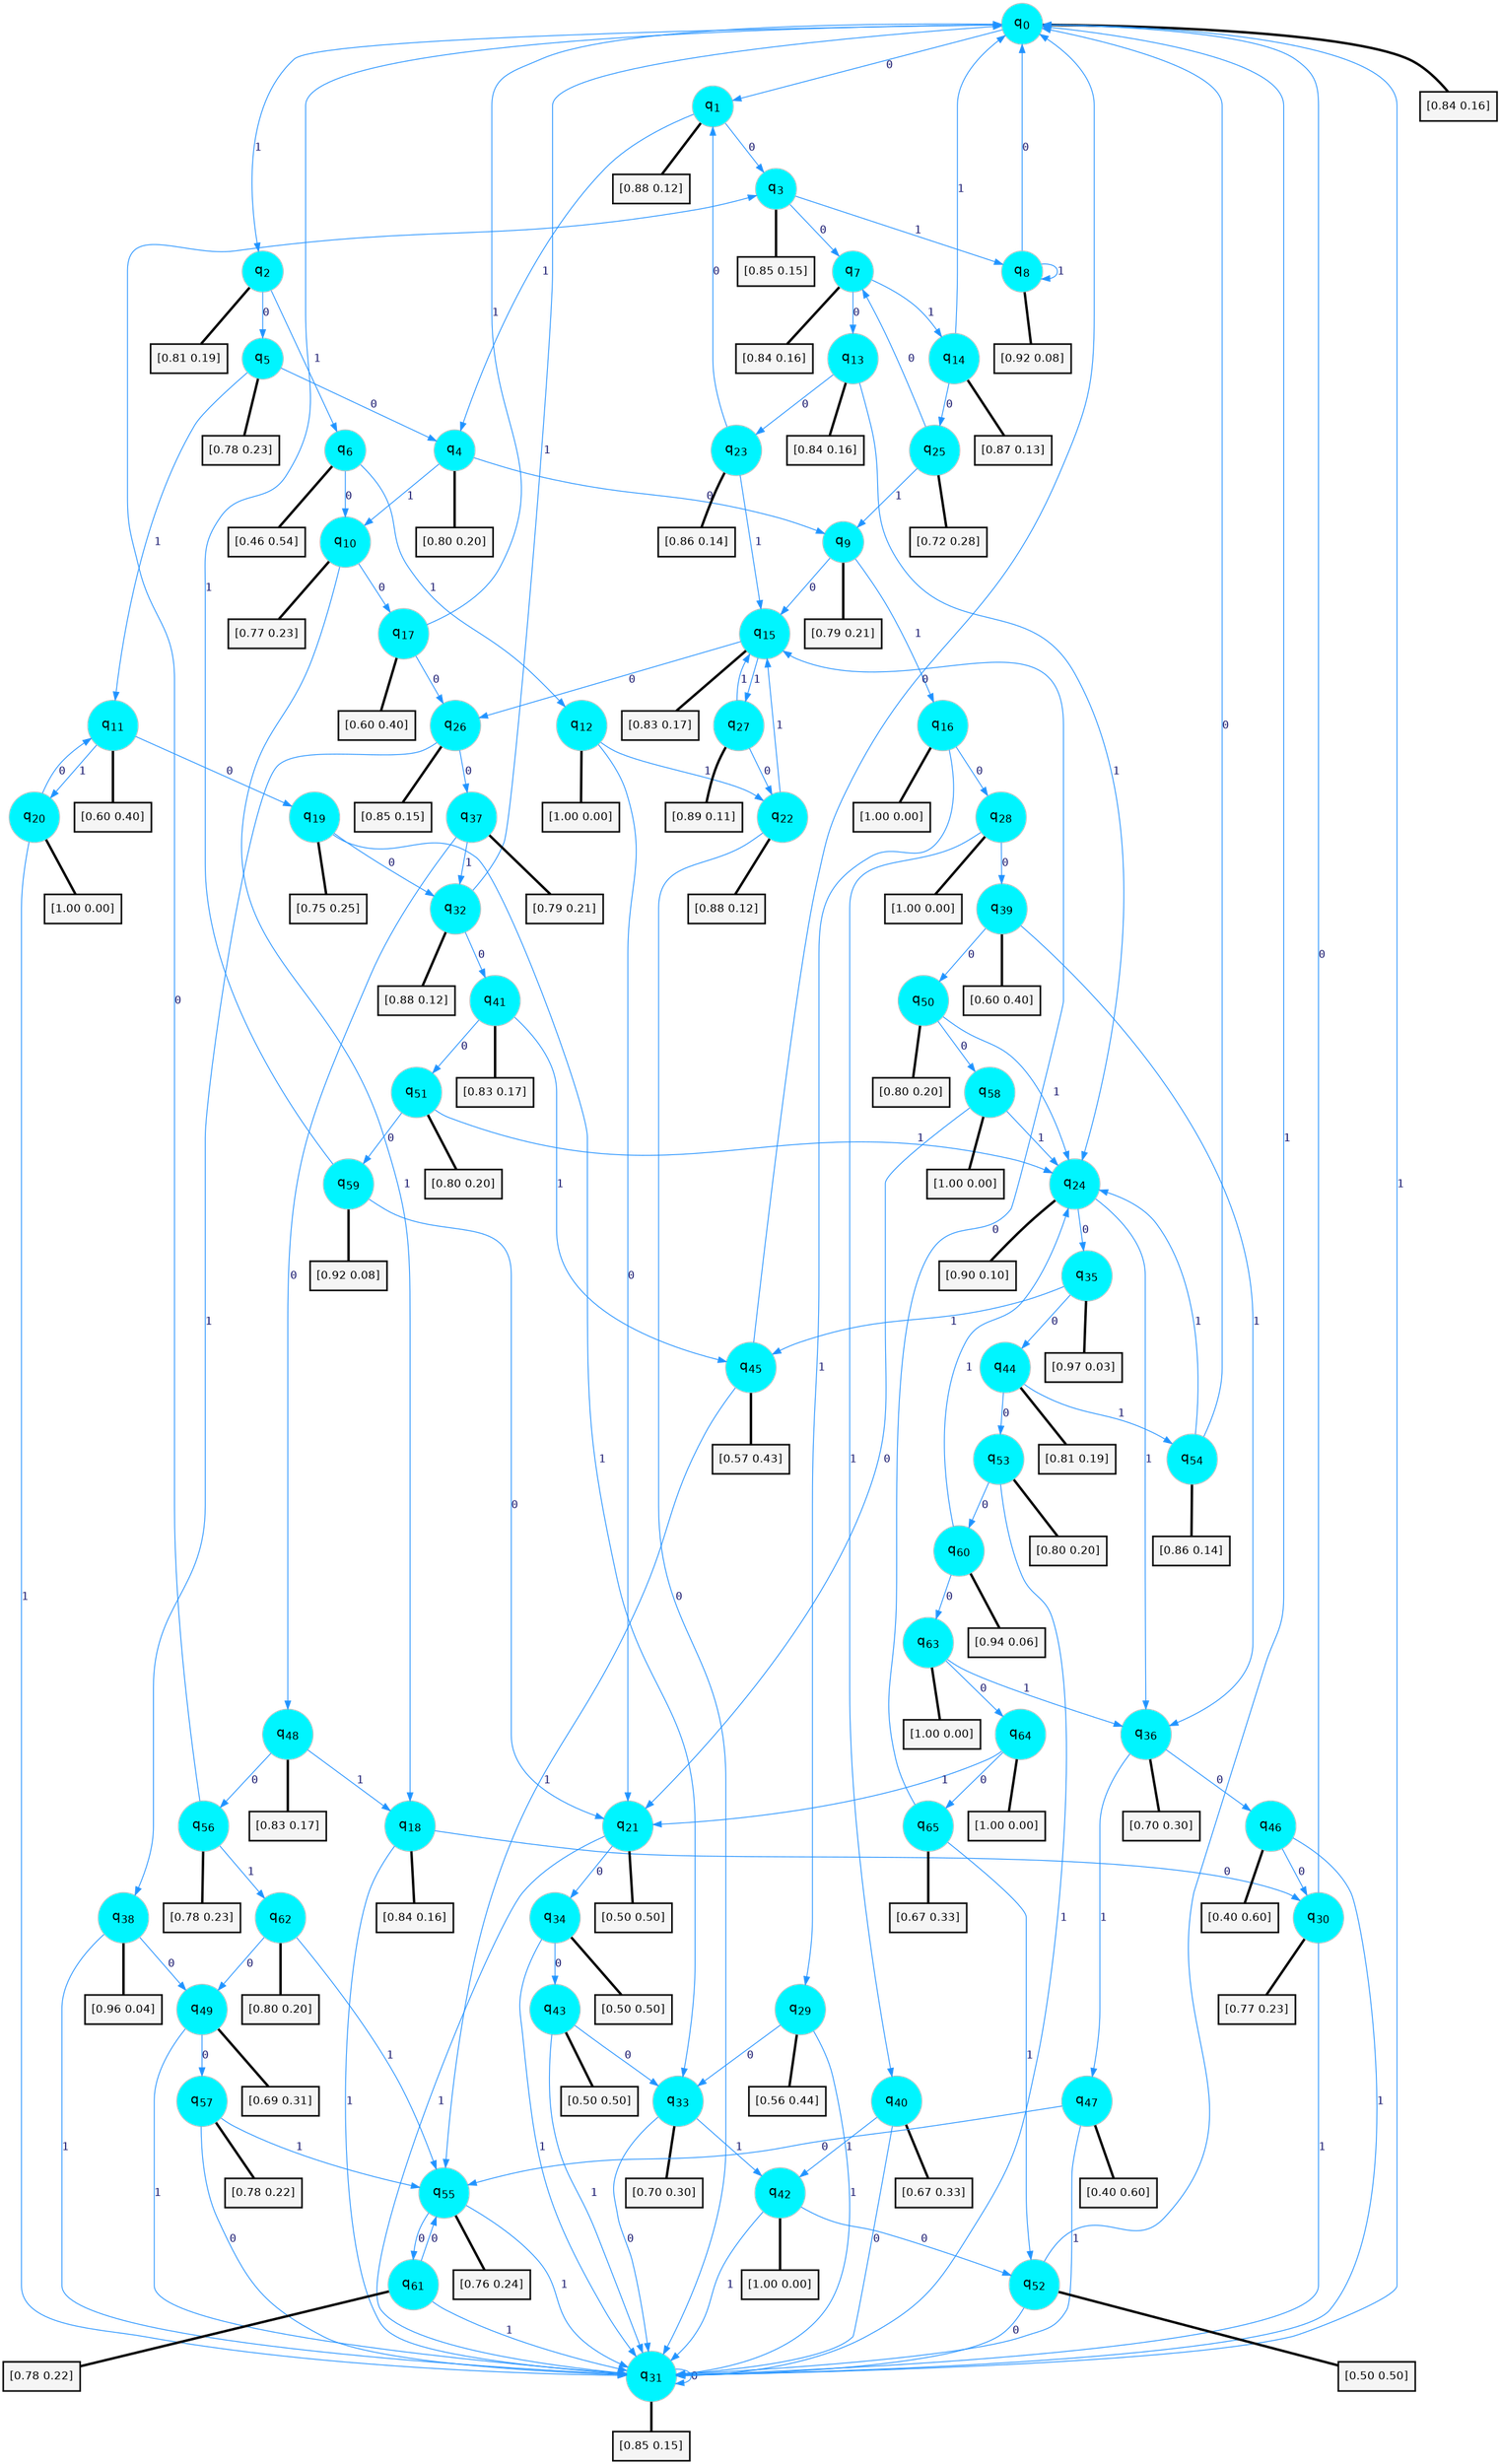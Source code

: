 digraph G {
graph [
bgcolor=transparent, dpi=300, rankdir=TD, size="40,25"];
node [
color=gray, fillcolor=turquoise1, fontcolor=black, fontname=Helvetica, fontsize=16, fontweight=bold, shape=circle, style=filled];
edge [
arrowsize=1, color=dodgerblue1, fontcolor=midnightblue, fontname=courier, fontweight=bold, penwidth=1, style=solid, weight=20];
0[label=<q<SUB>0</SUB>>];
1[label=<q<SUB>1</SUB>>];
2[label=<q<SUB>2</SUB>>];
3[label=<q<SUB>3</SUB>>];
4[label=<q<SUB>4</SUB>>];
5[label=<q<SUB>5</SUB>>];
6[label=<q<SUB>6</SUB>>];
7[label=<q<SUB>7</SUB>>];
8[label=<q<SUB>8</SUB>>];
9[label=<q<SUB>9</SUB>>];
10[label=<q<SUB>10</SUB>>];
11[label=<q<SUB>11</SUB>>];
12[label=<q<SUB>12</SUB>>];
13[label=<q<SUB>13</SUB>>];
14[label=<q<SUB>14</SUB>>];
15[label=<q<SUB>15</SUB>>];
16[label=<q<SUB>16</SUB>>];
17[label=<q<SUB>17</SUB>>];
18[label=<q<SUB>18</SUB>>];
19[label=<q<SUB>19</SUB>>];
20[label=<q<SUB>20</SUB>>];
21[label=<q<SUB>21</SUB>>];
22[label=<q<SUB>22</SUB>>];
23[label=<q<SUB>23</SUB>>];
24[label=<q<SUB>24</SUB>>];
25[label=<q<SUB>25</SUB>>];
26[label=<q<SUB>26</SUB>>];
27[label=<q<SUB>27</SUB>>];
28[label=<q<SUB>28</SUB>>];
29[label=<q<SUB>29</SUB>>];
30[label=<q<SUB>30</SUB>>];
31[label=<q<SUB>31</SUB>>];
32[label=<q<SUB>32</SUB>>];
33[label=<q<SUB>33</SUB>>];
34[label=<q<SUB>34</SUB>>];
35[label=<q<SUB>35</SUB>>];
36[label=<q<SUB>36</SUB>>];
37[label=<q<SUB>37</SUB>>];
38[label=<q<SUB>38</SUB>>];
39[label=<q<SUB>39</SUB>>];
40[label=<q<SUB>40</SUB>>];
41[label=<q<SUB>41</SUB>>];
42[label=<q<SUB>42</SUB>>];
43[label=<q<SUB>43</SUB>>];
44[label=<q<SUB>44</SUB>>];
45[label=<q<SUB>45</SUB>>];
46[label=<q<SUB>46</SUB>>];
47[label=<q<SUB>47</SUB>>];
48[label=<q<SUB>48</SUB>>];
49[label=<q<SUB>49</SUB>>];
50[label=<q<SUB>50</SUB>>];
51[label=<q<SUB>51</SUB>>];
52[label=<q<SUB>52</SUB>>];
53[label=<q<SUB>53</SUB>>];
54[label=<q<SUB>54</SUB>>];
55[label=<q<SUB>55</SUB>>];
56[label=<q<SUB>56</SUB>>];
57[label=<q<SUB>57</SUB>>];
58[label=<q<SUB>58</SUB>>];
59[label=<q<SUB>59</SUB>>];
60[label=<q<SUB>60</SUB>>];
61[label=<q<SUB>61</SUB>>];
62[label=<q<SUB>62</SUB>>];
63[label=<q<SUB>63</SUB>>];
64[label=<q<SUB>64</SUB>>];
65[label=<q<SUB>65</SUB>>];
66[label="[0.84 0.16]", shape=box,fontcolor=black, fontname=Helvetica, fontsize=14, penwidth=2, fillcolor=whitesmoke,color=black];
67[label="[0.88 0.12]", shape=box,fontcolor=black, fontname=Helvetica, fontsize=14, penwidth=2, fillcolor=whitesmoke,color=black];
68[label="[0.81 0.19]", shape=box,fontcolor=black, fontname=Helvetica, fontsize=14, penwidth=2, fillcolor=whitesmoke,color=black];
69[label="[0.85 0.15]", shape=box,fontcolor=black, fontname=Helvetica, fontsize=14, penwidth=2, fillcolor=whitesmoke,color=black];
70[label="[0.80 0.20]", shape=box,fontcolor=black, fontname=Helvetica, fontsize=14, penwidth=2, fillcolor=whitesmoke,color=black];
71[label="[0.78 0.23]", shape=box,fontcolor=black, fontname=Helvetica, fontsize=14, penwidth=2, fillcolor=whitesmoke,color=black];
72[label="[0.46 0.54]", shape=box,fontcolor=black, fontname=Helvetica, fontsize=14, penwidth=2, fillcolor=whitesmoke,color=black];
73[label="[0.84 0.16]", shape=box,fontcolor=black, fontname=Helvetica, fontsize=14, penwidth=2, fillcolor=whitesmoke,color=black];
74[label="[0.92 0.08]", shape=box,fontcolor=black, fontname=Helvetica, fontsize=14, penwidth=2, fillcolor=whitesmoke,color=black];
75[label="[0.79 0.21]", shape=box,fontcolor=black, fontname=Helvetica, fontsize=14, penwidth=2, fillcolor=whitesmoke,color=black];
76[label="[0.77 0.23]", shape=box,fontcolor=black, fontname=Helvetica, fontsize=14, penwidth=2, fillcolor=whitesmoke,color=black];
77[label="[0.60 0.40]", shape=box,fontcolor=black, fontname=Helvetica, fontsize=14, penwidth=2, fillcolor=whitesmoke,color=black];
78[label="[1.00 0.00]", shape=box,fontcolor=black, fontname=Helvetica, fontsize=14, penwidth=2, fillcolor=whitesmoke,color=black];
79[label="[0.84 0.16]", shape=box,fontcolor=black, fontname=Helvetica, fontsize=14, penwidth=2, fillcolor=whitesmoke,color=black];
80[label="[0.87 0.13]", shape=box,fontcolor=black, fontname=Helvetica, fontsize=14, penwidth=2, fillcolor=whitesmoke,color=black];
81[label="[0.83 0.17]", shape=box,fontcolor=black, fontname=Helvetica, fontsize=14, penwidth=2, fillcolor=whitesmoke,color=black];
82[label="[1.00 0.00]", shape=box,fontcolor=black, fontname=Helvetica, fontsize=14, penwidth=2, fillcolor=whitesmoke,color=black];
83[label="[0.60 0.40]", shape=box,fontcolor=black, fontname=Helvetica, fontsize=14, penwidth=2, fillcolor=whitesmoke,color=black];
84[label="[0.84 0.16]", shape=box,fontcolor=black, fontname=Helvetica, fontsize=14, penwidth=2, fillcolor=whitesmoke,color=black];
85[label="[0.75 0.25]", shape=box,fontcolor=black, fontname=Helvetica, fontsize=14, penwidth=2, fillcolor=whitesmoke,color=black];
86[label="[1.00 0.00]", shape=box,fontcolor=black, fontname=Helvetica, fontsize=14, penwidth=2, fillcolor=whitesmoke,color=black];
87[label="[0.50 0.50]", shape=box,fontcolor=black, fontname=Helvetica, fontsize=14, penwidth=2, fillcolor=whitesmoke,color=black];
88[label="[0.88 0.12]", shape=box,fontcolor=black, fontname=Helvetica, fontsize=14, penwidth=2, fillcolor=whitesmoke,color=black];
89[label="[0.86 0.14]", shape=box,fontcolor=black, fontname=Helvetica, fontsize=14, penwidth=2, fillcolor=whitesmoke,color=black];
90[label="[0.90 0.10]", shape=box,fontcolor=black, fontname=Helvetica, fontsize=14, penwidth=2, fillcolor=whitesmoke,color=black];
91[label="[0.72 0.28]", shape=box,fontcolor=black, fontname=Helvetica, fontsize=14, penwidth=2, fillcolor=whitesmoke,color=black];
92[label="[0.85 0.15]", shape=box,fontcolor=black, fontname=Helvetica, fontsize=14, penwidth=2, fillcolor=whitesmoke,color=black];
93[label="[0.89 0.11]", shape=box,fontcolor=black, fontname=Helvetica, fontsize=14, penwidth=2, fillcolor=whitesmoke,color=black];
94[label="[1.00 0.00]", shape=box,fontcolor=black, fontname=Helvetica, fontsize=14, penwidth=2, fillcolor=whitesmoke,color=black];
95[label="[0.56 0.44]", shape=box,fontcolor=black, fontname=Helvetica, fontsize=14, penwidth=2, fillcolor=whitesmoke,color=black];
96[label="[0.77 0.23]", shape=box,fontcolor=black, fontname=Helvetica, fontsize=14, penwidth=2, fillcolor=whitesmoke,color=black];
97[label="[0.85 0.15]", shape=box,fontcolor=black, fontname=Helvetica, fontsize=14, penwidth=2, fillcolor=whitesmoke,color=black];
98[label="[0.88 0.12]", shape=box,fontcolor=black, fontname=Helvetica, fontsize=14, penwidth=2, fillcolor=whitesmoke,color=black];
99[label="[0.70 0.30]", shape=box,fontcolor=black, fontname=Helvetica, fontsize=14, penwidth=2, fillcolor=whitesmoke,color=black];
100[label="[0.50 0.50]", shape=box,fontcolor=black, fontname=Helvetica, fontsize=14, penwidth=2, fillcolor=whitesmoke,color=black];
101[label="[0.97 0.03]", shape=box,fontcolor=black, fontname=Helvetica, fontsize=14, penwidth=2, fillcolor=whitesmoke,color=black];
102[label="[0.70 0.30]", shape=box,fontcolor=black, fontname=Helvetica, fontsize=14, penwidth=2, fillcolor=whitesmoke,color=black];
103[label="[0.79 0.21]", shape=box,fontcolor=black, fontname=Helvetica, fontsize=14, penwidth=2, fillcolor=whitesmoke,color=black];
104[label="[0.96 0.04]", shape=box,fontcolor=black, fontname=Helvetica, fontsize=14, penwidth=2, fillcolor=whitesmoke,color=black];
105[label="[0.60 0.40]", shape=box,fontcolor=black, fontname=Helvetica, fontsize=14, penwidth=2, fillcolor=whitesmoke,color=black];
106[label="[0.67 0.33]", shape=box,fontcolor=black, fontname=Helvetica, fontsize=14, penwidth=2, fillcolor=whitesmoke,color=black];
107[label="[0.83 0.17]", shape=box,fontcolor=black, fontname=Helvetica, fontsize=14, penwidth=2, fillcolor=whitesmoke,color=black];
108[label="[1.00 0.00]", shape=box,fontcolor=black, fontname=Helvetica, fontsize=14, penwidth=2, fillcolor=whitesmoke,color=black];
109[label="[0.50 0.50]", shape=box,fontcolor=black, fontname=Helvetica, fontsize=14, penwidth=2, fillcolor=whitesmoke,color=black];
110[label="[0.81 0.19]", shape=box,fontcolor=black, fontname=Helvetica, fontsize=14, penwidth=2, fillcolor=whitesmoke,color=black];
111[label="[0.57 0.43]", shape=box,fontcolor=black, fontname=Helvetica, fontsize=14, penwidth=2, fillcolor=whitesmoke,color=black];
112[label="[0.40 0.60]", shape=box,fontcolor=black, fontname=Helvetica, fontsize=14, penwidth=2, fillcolor=whitesmoke,color=black];
113[label="[0.40 0.60]", shape=box,fontcolor=black, fontname=Helvetica, fontsize=14, penwidth=2, fillcolor=whitesmoke,color=black];
114[label="[0.83 0.17]", shape=box,fontcolor=black, fontname=Helvetica, fontsize=14, penwidth=2, fillcolor=whitesmoke,color=black];
115[label="[0.69 0.31]", shape=box,fontcolor=black, fontname=Helvetica, fontsize=14, penwidth=2, fillcolor=whitesmoke,color=black];
116[label="[0.80 0.20]", shape=box,fontcolor=black, fontname=Helvetica, fontsize=14, penwidth=2, fillcolor=whitesmoke,color=black];
117[label="[0.80 0.20]", shape=box,fontcolor=black, fontname=Helvetica, fontsize=14, penwidth=2, fillcolor=whitesmoke,color=black];
118[label="[0.50 0.50]", shape=box,fontcolor=black, fontname=Helvetica, fontsize=14, penwidth=2, fillcolor=whitesmoke,color=black];
119[label="[0.80 0.20]", shape=box,fontcolor=black, fontname=Helvetica, fontsize=14, penwidth=2, fillcolor=whitesmoke,color=black];
120[label="[0.86 0.14]", shape=box,fontcolor=black, fontname=Helvetica, fontsize=14, penwidth=2, fillcolor=whitesmoke,color=black];
121[label="[0.76 0.24]", shape=box,fontcolor=black, fontname=Helvetica, fontsize=14, penwidth=2, fillcolor=whitesmoke,color=black];
122[label="[0.78 0.23]", shape=box,fontcolor=black, fontname=Helvetica, fontsize=14, penwidth=2, fillcolor=whitesmoke,color=black];
123[label="[0.78 0.22]", shape=box,fontcolor=black, fontname=Helvetica, fontsize=14, penwidth=2, fillcolor=whitesmoke,color=black];
124[label="[1.00 0.00]", shape=box,fontcolor=black, fontname=Helvetica, fontsize=14, penwidth=2, fillcolor=whitesmoke,color=black];
125[label="[0.92 0.08]", shape=box,fontcolor=black, fontname=Helvetica, fontsize=14, penwidth=2, fillcolor=whitesmoke,color=black];
126[label="[0.94 0.06]", shape=box,fontcolor=black, fontname=Helvetica, fontsize=14, penwidth=2, fillcolor=whitesmoke,color=black];
127[label="[0.78 0.22]", shape=box,fontcolor=black, fontname=Helvetica, fontsize=14, penwidth=2, fillcolor=whitesmoke,color=black];
128[label="[0.80 0.20]", shape=box,fontcolor=black, fontname=Helvetica, fontsize=14, penwidth=2, fillcolor=whitesmoke,color=black];
129[label="[1.00 0.00]", shape=box,fontcolor=black, fontname=Helvetica, fontsize=14, penwidth=2, fillcolor=whitesmoke,color=black];
130[label="[1.00 0.00]", shape=box,fontcolor=black, fontname=Helvetica, fontsize=14, penwidth=2, fillcolor=whitesmoke,color=black];
131[label="[0.67 0.33]", shape=box,fontcolor=black, fontname=Helvetica, fontsize=14, penwidth=2, fillcolor=whitesmoke,color=black];
0->1 [label=0];
0->2 [label=1];
0->66 [arrowhead=none, penwidth=3,color=black];
1->3 [label=0];
1->4 [label=1];
1->67 [arrowhead=none, penwidth=3,color=black];
2->5 [label=0];
2->6 [label=1];
2->68 [arrowhead=none, penwidth=3,color=black];
3->7 [label=0];
3->8 [label=1];
3->69 [arrowhead=none, penwidth=3,color=black];
4->9 [label=0];
4->10 [label=1];
4->70 [arrowhead=none, penwidth=3,color=black];
5->4 [label=0];
5->11 [label=1];
5->71 [arrowhead=none, penwidth=3,color=black];
6->10 [label=0];
6->12 [label=1];
6->72 [arrowhead=none, penwidth=3,color=black];
7->13 [label=0];
7->14 [label=1];
7->73 [arrowhead=none, penwidth=3,color=black];
8->0 [label=0];
8->8 [label=1];
8->74 [arrowhead=none, penwidth=3,color=black];
9->15 [label=0];
9->16 [label=1];
9->75 [arrowhead=none, penwidth=3,color=black];
10->17 [label=0];
10->18 [label=1];
10->76 [arrowhead=none, penwidth=3,color=black];
11->19 [label=0];
11->20 [label=1];
11->77 [arrowhead=none, penwidth=3,color=black];
12->21 [label=0];
12->22 [label=1];
12->78 [arrowhead=none, penwidth=3,color=black];
13->23 [label=0];
13->24 [label=1];
13->79 [arrowhead=none, penwidth=3,color=black];
14->25 [label=0];
14->0 [label=1];
14->80 [arrowhead=none, penwidth=3,color=black];
15->26 [label=0];
15->27 [label=1];
15->81 [arrowhead=none, penwidth=3,color=black];
16->28 [label=0];
16->29 [label=1];
16->82 [arrowhead=none, penwidth=3,color=black];
17->26 [label=0];
17->0 [label=1];
17->83 [arrowhead=none, penwidth=3,color=black];
18->30 [label=0];
18->31 [label=1];
18->84 [arrowhead=none, penwidth=3,color=black];
19->32 [label=0];
19->33 [label=1];
19->85 [arrowhead=none, penwidth=3,color=black];
20->11 [label=0];
20->31 [label=1];
20->86 [arrowhead=none, penwidth=3,color=black];
21->34 [label=0];
21->31 [label=1];
21->87 [arrowhead=none, penwidth=3,color=black];
22->31 [label=0];
22->15 [label=1];
22->88 [arrowhead=none, penwidth=3,color=black];
23->1 [label=0];
23->15 [label=1];
23->89 [arrowhead=none, penwidth=3,color=black];
24->35 [label=0];
24->36 [label=1];
24->90 [arrowhead=none, penwidth=3,color=black];
25->7 [label=0];
25->9 [label=1];
25->91 [arrowhead=none, penwidth=3,color=black];
26->37 [label=0];
26->38 [label=1];
26->92 [arrowhead=none, penwidth=3,color=black];
27->22 [label=0];
27->15 [label=1];
27->93 [arrowhead=none, penwidth=3,color=black];
28->39 [label=0];
28->40 [label=1];
28->94 [arrowhead=none, penwidth=3,color=black];
29->33 [label=0];
29->31 [label=1];
29->95 [arrowhead=none, penwidth=3,color=black];
30->0 [label=0];
30->31 [label=1];
30->96 [arrowhead=none, penwidth=3,color=black];
31->31 [label=0];
31->0 [label=1];
31->97 [arrowhead=none, penwidth=3,color=black];
32->41 [label=0];
32->0 [label=1];
32->98 [arrowhead=none, penwidth=3,color=black];
33->31 [label=0];
33->42 [label=1];
33->99 [arrowhead=none, penwidth=3,color=black];
34->43 [label=0];
34->31 [label=1];
34->100 [arrowhead=none, penwidth=3,color=black];
35->44 [label=0];
35->45 [label=1];
35->101 [arrowhead=none, penwidth=3,color=black];
36->46 [label=0];
36->47 [label=1];
36->102 [arrowhead=none, penwidth=3,color=black];
37->48 [label=0];
37->32 [label=1];
37->103 [arrowhead=none, penwidth=3,color=black];
38->49 [label=0];
38->31 [label=1];
38->104 [arrowhead=none, penwidth=3,color=black];
39->50 [label=0];
39->36 [label=1];
39->105 [arrowhead=none, penwidth=3,color=black];
40->31 [label=0];
40->42 [label=1];
40->106 [arrowhead=none, penwidth=3,color=black];
41->51 [label=0];
41->45 [label=1];
41->107 [arrowhead=none, penwidth=3,color=black];
42->52 [label=0];
42->31 [label=1];
42->108 [arrowhead=none, penwidth=3,color=black];
43->33 [label=0];
43->31 [label=1];
43->109 [arrowhead=none, penwidth=3,color=black];
44->53 [label=0];
44->54 [label=1];
44->110 [arrowhead=none, penwidth=3,color=black];
45->0 [label=0];
45->55 [label=1];
45->111 [arrowhead=none, penwidth=3,color=black];
46->30 [label=0];
46->31 [label=1];
46->112 [arrowhead=none, penwidth=3,color=black];
47->55 [label=0];
47->31 [label=1];
47->113 [arrowhead=none, penwidth=3,color=black];
48->56 [label=0];
48->18 [label=1];
48->114 [arrowhead=none, penwidth=3,color=black];
49->57 [label=0];
49->31 [label=1];
49->115 [arrowhead=none, penwidth=3,color=black];
50->58 [label=0];
50->24 [label=1];
50->116 [arrowhead=none, penwidth=3,color=black];
51->59 [label=0];
51->24 [label=1];
51->117 [arrowhead=none, penwidth=3,color=black];
52->31 [label=0];
52->0 [label=1];
52->118 [arrowhead=none, penwidth=3,color=black];
53->60 [label=0];
53->31 [label=1];
53->119 [arrowhead=none, penwidth=3,color=black];
54->0 [label=0];
54->24 [label=1];
54->120 [arrowhead=none, penwidth=3,color=black];
55->61 [label=0];
55->31 [label=1];
55->121 [arrowhead=none, penwidth=3,color=black];
56->3 [label=0];
56->62 [label=1];
56->122 [arrowhead=none, penwidth=3,color=black];
57->31 [label=0];
57->55 [label=1];
57->123 [arrowhead=none, penwidth=3,color=black];
58->21 [label=0];
58->24 [label=1];
58->124 [arrowhead=none, penwidth=3,color=black];
59->21 [label=0];
59->0 [label=1];
59->125 [arrowhead=none, penwidth=3,color=black];
60->63 [label=0];
60->24 [label=1];
60->126 [arrowhead=none, penwidth=3,color=black];
61->55 [label=0];
61->31 [label=1];
61->127 [arrowhead=none, penwidth=3,color=black];
62->49 [label=0];
62->55 [label=1];
62->128 [arrowhead=none, penwidth=3,color=black];
63->64 [label=0];
63->36 [label=1];
63->129 [arrowhead=none, penwidth=3,color=black];
64->65 [label=0];
64->21 [label=1];
64->130 [arrowhead=none, penwidth=3,color=black];
65->15 [label=0];
65->52 [label=1];
65->131 [arrowhead=none, penwidth=3,color=black];
}
